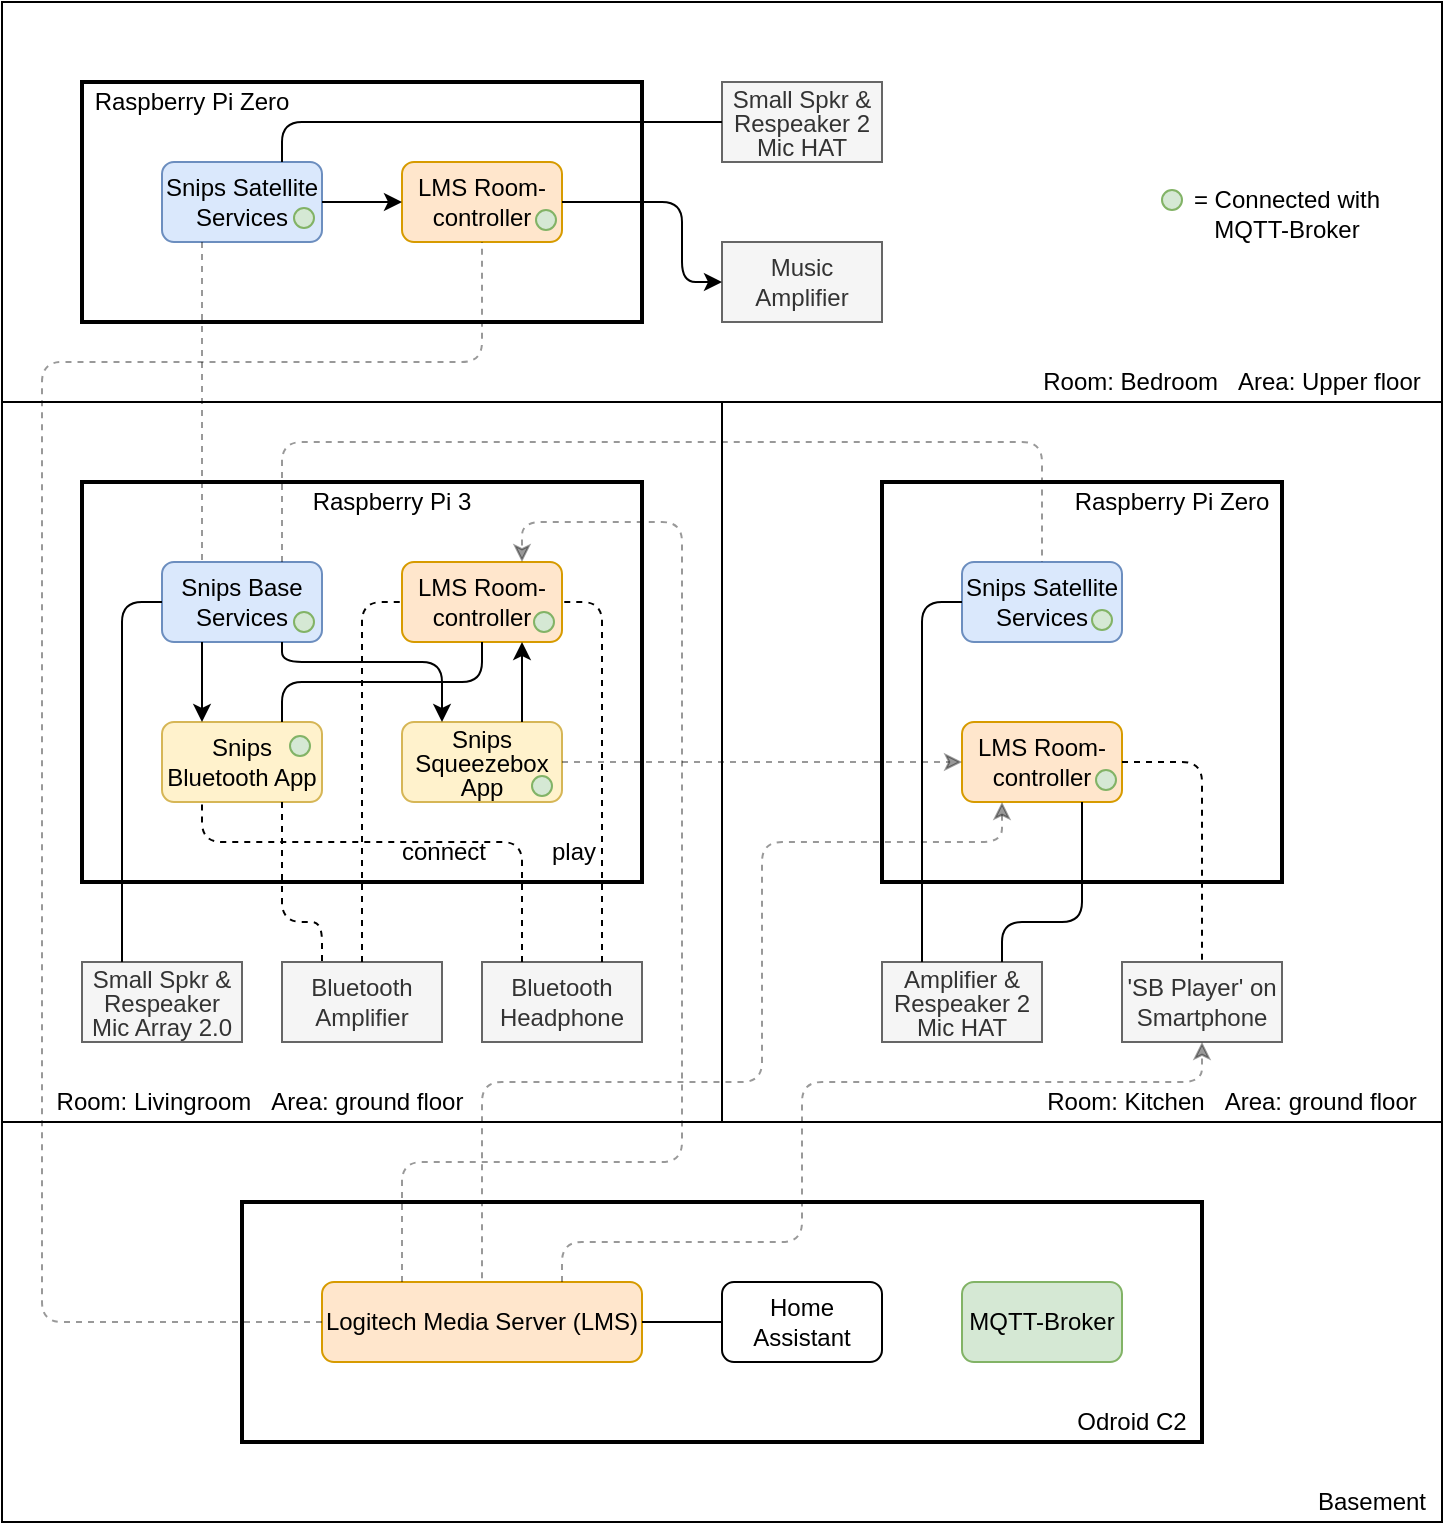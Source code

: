 <mxfile version="12.2.2" type="device" pages="1"><diagram id="OEYpBA8BCDz8dRQGIKcD" name="Seite-1"><mxGraphModel dx="1088" dy="830" grid="1" gridSize="10" guides="1" tooltips="1" connect="1" arrows="1" fold="1" page="1" pageScale="1" pageWidth="827" pageHeight="1169" math="0" shadow="0"><root><mxCell id="0"/><mxCell id="1" parent="0"/><mxCell id="KcYLOPQxv-HFteF91Miw-15" value="" style="rounded=0;whiteSpace=wrap;html=1;fillColor=none;" parent="1" vertex="1"><mxGeometry x="40" y="800" width="720" height="200" as="geometry"/></mxCell><mxCell id="KcYLOPQxv-HFteF91Miw-20" value="" style="rounded=0;whiteSpace=wrap;html=1;fillColor=none;strokeWidth=2;" parent="1" vertex="1"><mxGeometry x="160" y="840" width="480" height="120" as="geometry"/></mxCell><mxCell id="KcYLOPQxv-HFteF91Miw-2" value="" style="rounded=0;whiteSpace=wrap;html=1;fillColor=none;" parent="1" vertex="1"><mxGeometry x="400" y="440" width="360" height="360" as="geometry"/></mxCell><mxCell id="KcYLOPQxv-HFteF91Miw-1" value="" style="rounded=0;whiteSpace=wrap;html=1;fillColor=none;" parent="1" vertex="1"><mxGeometry x="40" y="440" width="360" height="360" as="geometry"/></mxCell><mxCell id="KcYLOPQxv-HFteF91Miw-3" value="Room: Livingroom&amp;nbsp; &amp;nbsp;Area: ground floor" style="text;html=1;strokeColor=none;fillColor=none;align=center;verticalAlign=middle;whiteSpace=wrap;rounded=0;" parent="1" vertex="1"><mxGeometry x="64" y="780" width="210" height="20" as="geometry"/></mxCell><mxCell id="KcYLOPQxv-HFteF91Miw-4" value="Room: Kitchen&amp;nbsp; &amp;nbsp;Area: ground floor" style="text;html=1;strokeColor=none;fillColor=none;align=center;verticalAlign=middle;whiteSpace=wrap;rounded=0;" parent="1" vertex="1"><mxGeometry x="550" y="780" width="210" height="20" as="geometry"/></mxCell><mxCell id="KcYLOPQxv-HFteF91Miw-5" value="" style="rounded=0;whiteSpace=wrap;html=1;fillColor=none;strokeWidth=2;" parent="1" vertex="1"><mxGeometry x="80" y="480" width="280" height="200" as="geometry"/></mxCell><mxCell id="KcYLOPQxv-HFteF91Miw-6" value="" style="rounded=0;whiteSpace=wrap;html=1;fillColor=none;strokeWidth=2;" parent="1" vertex="1"><mxGeometry x="480" y="480" width="200" height="200" as="geometry"/></mxCell><mxCell id="KcYLOPQxv-HFteF91Miw-7" value="Raspberry Pi 3" style="text;html=1;strokeColor=none;fillColor=none;align=center;verticalAlign=middle;whiteSpace=wrap;rounded=0;" parent="1" vertex="1"><mxGeometry x="190" y="480" width="90" height="20" as="geometry"/></mxCell><mxCell id="KcYLOPQxv-HFteF91Miw-8" value="Raspberry Pi Zero" style="text;html=1;strokeColor=none;fillColor=none;align=center;verticalAlign=middle;whiteSpace=wrap;rounded=0;" parent="1" vertex="1"><mxGeometry x="570" y="480" width="110" height="20" as="geometry"/></mxCell><mxCell id="KcYLOPQxv-HFteF91Miw-9" value="Snips Base Services" style="rounded=1;whiteSpace=wrap;html=1;fillColor=#dae8fc;strokeColor=#6c8ebf;" parent="1" vertex="1"><mxGeometry x="120" y="520" width="80" height="40" as="geometry"/></mxCell><mxCell id="KcYLOPQxv-HFteF91Miw-10" value="&lt;font style=&quot;font-size: 12px&quot;&gt;Snips Satellite Services&lt;/font&gt;" style="rounded=1;html=1;fillColor=#dae8fc;whiteSpace=wrap;spacing=1;strokeColor=#6c8ebf;" parent="1" vertex="1"><mxGeometry x="520" y="520" width="80" height="40" as="geometry"/></mxCell><mxCell id="KcYLOPQxv-HFteF91Miw-11" value="&lt;p style=&quot;line-height: 100%&quot;&gt;Small Spkr &amp;amp; Respeaker Mic Array 2.0&lt;/p&gt;" style="rounded=0;whiteSpace=wrap;html=1;fillColor=#f5f5f5;strokeColor=#666666;fontColor=#333333;" parent="1" vertex="1"><mxGeometry x="80" y="720" width="80" height="40" as="geometry"/></mxCell><mxCell id="KcYLOPQxv-HFteF91Miw-14" value="" style="endArrow=none;html=1;exitX=0;exitY=0.5;exitDx=0;exitDy=0;entryX=0.25;entryY=0;entryDx=0;entryDy=0;endFill=0;" parent="1" source="KcYLOPQxv-HFteF91Miw-9" target="KcYLOPQxv-HFteF91Miw-11" edge="1"><mxGeometry width="50" height="50" relative="1" as="geometry"><mxPoint x="40" y="870" as="sourcePoint"/><mxPoint x="90" y="820" as="targetPoint"/><Array as="points"><mxPoint x="100" y="540"/></Array></mxGeometry></mxCell><mxCell id="KcYLOPQxv-HFteF91Miw-16" value="" style="rounded=0;whiteSpace=wrap;html=1;fillColor=none;" parent="1" vertex="1"><mxGeometry x="40" y="240" width="720" height="200" as="geometry"/></mxCell><mxCell id="KcYLOPQxv-HFteF91Miw-17" value="Logitech Media Server (LMS)" style="rounded=1;whiteSpace=wrap;html=1;fillColor=#ffe6cc;strokeColor=#d79b00;" parent="1" vertex="1"><mxGeometry x="200" y="880" width="160" height="40" as="geometry"/></mxCell><mxCell id="KcYLOPQxv-HFteF91Miw-18" value="MQTT-Broker" style="rounded=1;whiteSpace=wrap;html=1;fillColor=#d5e8d4;strokeColor=#82b366;" parent="1" vertex="1"><mxGeometry x="520" y="880" width="80" height="40" as="geometry"/></mxCell><mxCell id="KcYLOPQxv-HFteF91Miw-19" value="Basement" style="text;html=1;strokeColor=none;fillColor=none;align=center;verticalAlign=middle;whiteSpace=wrap;rounded=0;" parent="1" vertex="1"><mxGeometry x="690" y="980" width="70" height="20" as="geometry"/></mxCell><mxCell id="KcYLOPQxv-HFteF91Miw-21" value="Odroid C2" style="text;html=1;strokeColor=none;fillColor=none;align=center;verticalAlign=middle;whiteSpace=wrap;rounded=0;" parent="1" vertex="1"><mxGeometry x="570" y="940" width="70" height="20" as="geometry"/></mxCell><mxCell id="KcYLOPQxv-HFteF91Miw-23" value="Bluetooth Amplifier" style="rounded=0;whiteSpace=wrap;html=1;fillColor=#f5f5f5;strokeColor=#666666;fontColor=#333333;" parent="1" vertex="1"><mxGeometry x="180" y="720" width="80" height="40" as="geometry"/></mxCell><mxCell id="KcYLOPQxv-HFteF91Miw-24" value="Bluetooth Headphone" style="rounded=0;whiteSpace=wrap;html=1;fillColor=#f5f5f5;strokeColor=#666666;fontColor=#333333;" parent="1" vertex="1"><mxGeometry x="280" y="720" width="80" height="40" as="geometry"/></mxCell><mxCell id="KcYLOPQxv-HFteF91Miw-25" value="LMS Room-controller" style="rounded=1;whiteSpace=wrap;html=1;fillColor=#ffe6cc;strokeColor=#d79b00;" parent="1" vertex="1"><mxGeometry x="240" y="520" width="80" height="40" as="geometry"/></mxCell><mxCell id="KcYLOPQxv-HFteF91Miw-27" value="&lt;p style=&quot;line-height: 100%&quot;&gt;Snips Squeezebox App&lt;/p&gt;" style="rounded=1;whiteSpace=wrap;html=1;fillColor=#fff2cc;strokeColor=#d6b656;" parent="1" vertex="1"><mxGeometry x="240" y="600" width="80" height="40" as="geometry"/></mxCell><mxCell id="KcYLOPQxv-HFteF91Miw-29" value="Snips Bluetooth App" style="rounded=1;whiteSpace=wrap;html=1;fillColor=#fff2cc;strokeColor=#d6b656;" parent="1" vertex="1"><mxGeometry x="120" y="600" width="80" height="40" as="geometry"/></mxCell><mxCell id="KcYLOPQxv-HFteF91Miw-35" value="" style="endArrow=classic;html=1;entryX=0.75;entryY=1;entryDx=0;entryDy=0;exitX=0.75;exitY=0;exitDx=0;exitDy=0;endFill=1;" parent="1" source="KcYLOPQxv-HFteF91Miw-27" target="KcYLOPQxv-HFteF91Miw-25" edge="1"><mxGeometry width="50" height="50" relative="1" as="geometry"><mxPoint x="40" y="1070" as="sourcePoint"/><mxPoint x="90" y="1020" as="targetPoint"/></mxGeometry></mxCell><mxCell id="KcYLOPQxv-HFteF91Miw-38" value="" style="endArrow=classic;html=1;exitX=0.25;exitY=1;exitDx=0;exitDy=0;entryX=0.25;entryY=0;entryDx=0;entryDy=0;endFill=1;" parent="1" source="KcYLOPQxv-HFteF91Miw-9" target="KcYLOPQxv-HFteF91Miw-29" edge="1"><mxGeometry width="50" height="50" relative="1" as="geometry"><mxPoint x="40" y="1070" as="sourcePoint"/><mxPoint x="90" y="1020" as="targetPoint"/></mxGeometry></mxCell><mxCell id="KcYLOPQxv-HFteF91Miw-39" value="" style="endArrow=classic;html=1;exitX=0.75;exitY=1;exitDx=0;exitDy=0;entryX=0.25;entryY=0;entryDx=0;entryDy=0;endFill=1;" parent="1" source="KcYLOPQxv-HFteF91Miw-9" target="KcYLOPQxv-HFteF91Miw-27" edge="1"><mxGeometry width="50" height="50" relative="1" as="geometry"><mxPoint x="40" y="1070" as="sourcePoint"/><mxPoint x="90" y="1020" as="targetPoint"/><Array as="points"><mxPoint x="180" y="570"/><mxPoint x="260" y="570"/></Array></mxGeometry></mxCell><mxCell id="KcYLOPQxv-HFteF91Miw-40" value="" style="endArrow=none;dashed=1;html=1;entryX=0;entryY=0.5;entryDx=0;entryDy=0;exitX=0.5;exitY=0;exitDx=0;exitDy=0;" parent="1" source="KcYLOPQxv-HFteF91Miw-23" target="KcYLOPQxv-HFteF91Miw-25" edge="1"><mxGeometry width="50" height="50" relative="1" as="geometry"><mxPoint x="40" y="1070" as="sourcePoint"/><mxPoint x="90" y="1020" as="targetPoint"/><Array as="points"><mxPoint x="220" y="540"/></Array></mxGeometry></mxCell><mxCell id="KcYLOPQxv-HFteF91Miw-41" value="" style="endArrow=none;dashed=1;html=1;entryX=1;entryY=0.5;entryDx=0;entryDy=0;exitX=0.75;exitY=0;exitDx=0;exitDy=0;" parent="1" source="KcYLOPQxv-HFteF91Miw-24" target="KcYLOPQxv-HFteF91Miw-25" edge="1"><mxGeometry width="50" height="50" relative="1" as="geometry"><mxPoint x="40" y="1070" as="sourcePoint"/><mxPoint x="90" y="1020" as="targetPoint"/><Array as="points"><mxPoint x="340" y="540"/></Array></mxGeometry></mxCell><mxCell id="KcYLOPQxv-HFteF91Miw-43" value="" style="endArrow=none;dashed=1;html=1;entryX=0.25;entryY=1;entryDx=0;entryDy=0;exitX=0.25;exitY=0;exitDx=0;exitDy=0;" parent="1" source="KcYLOPQxv-HFteF91Miw-24" target="KcYLOPQxv-HFteF91Miw-29" edge="1"><mxGeometry width="50" height="50" relative="1" as="geometry"><mxPoint x="40" y="1140" as="sourcePoint"/><mxPoint x="90" y="1090" as="targetPoint"/><Array as="points"><mxPoint x="300" y="660"/><mxPoint x="140" y="660"/></Array></mxGeometry></mxCell><mxCell id="KcYLOPQxv-HFteF91Miw-44" value="" style="endArrow=none;dashed=1;html=1;exitX=0.75;exitY=1;exitDx=0;exitDy=0;entryX=0.25;entryY=0;entryDx=0;entryDy=0;" parent="1" source="KcYLOPQxv-HFteF91Miw-29" target="KcYLOPQxv-HFteF91Miw-23" edge="1"><mxGeometry width="50" height="50" relative="1" as="geometry"><mxPoint x="40" y="1070" as="sourcePoint"/><mxPoint x="90" y="1020" as="targetPoint"/><Array as="points"><mxPoint x="180" y="700"/><mxPoint x="200" y="700"/></Array></mxGeometry></mxCell><mxCell id="KcYLOPQxv-HFteF91Miw-45" value="" style="endArrow=none;html=1;exitX=0.5;exitY=1;exitDx=0;exitDy=0;entryX=0.75;entryY=0;entryDx=0;entryDy=0;endFill=0;" parent="1" source="KcYLOPQxv-HFteF91Miw-25" target="KcYLOPQxv-HFteF91Miw-29" edge="1"><mxGeometry width="50" height="50" relative="1" as="geometry"><mxPoint x="40" y="1070" as="sourcePoint"/><mxPoint x="90" y="1020" as="targetPoint"/><Array as="points"><mxPoint x="280" y="580"/><mxPoint x="220" y="580"/><mxPoint x="180" y="580"/></Array></mxGeometry></mxCell><mxCell id="KcYLOPQxv-HFteF91Miw-46" value="connect" style="text;html=1;strokeColor=none;fillColor=none;align=center;verticalAlign=middle;whiteSpace=wrap;rounded=0;" parent="1" vertex="1"><mxGeometry x="236" y="660" width="50" height="10" as="geometry"/></mxCell><mxCell id="KcYLOPQxv-HFteF91Miw-48" value="play" style="text;html=1;strokeColor=none;fillColor=none;align=center;verticalAlign=middle;whiteSpace=wrap;rounded=0;" parent="1" vertex="1"><mxGeometry x="311" y="660" width="30" height="10" as="geometry"/></mxCell><mxCell id="KcYLOPQxv-HFteF91Miw-49" value="" style="endArrow=classic;dashed=1;html=1;entryX=0.75;entryY=0;entryDx=0;entryDy=0;exitX=0.25;exitY=0;exitDx=0;exitDy=0;opacity=40;endFill=1;" parent="1" source="KcYLOPQxv-HFteF91Miw-17" target="KcYLOPQxv-HFteF91Miw-25" edge="1"><mxGeometry width="50" height="50" relative="1" as="geometry"><mxPoint x="40" y="1070" as="sourcePoint"/><mxPoint x="90" y="1020" as="targetPoint"/><Array as="points"><mxPoint x="240" y="820"/><mxPoint x="380" y="820"/><mxPoint x="380" y="500"/><mxPoint x="300" y="500"/></Array></mxGeometry></mxCell><mxCell id="KcYLOPQxv-HFteF91Miw-50" value="" style="ellipse;whiteSpace=wrap;html=1;aspect=fixed;fillColor=#d5e8d4;strokeColor=#82b366;" parent="1" vertex="1"><mxGeometry x="186" y="545" width="10" height="10" as="geometry"/></mxCell><mxCell id="KcYLOPQxv-HFteF91Miw-52" value="" style="ellipse;whiteSpace=wrap;html=1;aspect=fixed;fillColor=#d5e8d4;strokeColor=#82b366;" parent="1" vertex="1"><mxGeometry x="306" y="545" width="10" height="10" as="geometry"/></mxCell><mxCell id="KcYLOPQxv-HFteF91Miw-53" value="&lt;p style=&quot;line-height: 100%&quot;&gt;Amplifier &amp;amp; Respeaker 2 Mic HAT&lt;/p&gt;" style="rounded=0;whiteSpace=wrap;html=1;fillColor=#f5f5f5;strokeColor=#666666;fontColor=#333333;" parent="1" vertex="1"><mxGeometry x="480" y="720" width="80" height="40" as="geometry"/></mxCell><mxCell id="KcYLOPQxv-HFteF91Miw-54" value="'SB Player' on Smartphone" style="rounded=0;whiteSpace=wrap;html=1;fillColor=#f5f5f5;strokeColor=#666666;fontColor=#333333;" parent="1" vertex="1"><mxGeometry x="600" y="720" width="80" height="40" as="geometry"/></mxCell><mxCell id="KcYLOPQxv-HFteF91Miw-55" value="LMS Room-controller" style="rounded=1;whiteSpace=wrap;html=1;fillColor=#ffe6cc;strokeColor=#d79b00;" parent="1" vertex="1"><mxGeometry x="520" y="600" width="80" height="40" as="geometry"/></mxCell><mxCell id="KcYLOPQxv-HFteF91Miw-56" value="" style="endArrow=classic;dashed=1;html=1;opacity=40;exitX=1;exitY=0.5;exitDx=0;exitDy=0;entryX=0;entryY=0.5;entryDx=0;entryDy=0;endFill=1;" parent="1" source="KcYLOPQxv-HFteF91Miw-27" target="KcYLOPQxv-HFteF91Miw-55" edge="1"><mxGeometry width="50" height="50" relative="1" as="geometry"><mxPoint x="40" y="1070" as="sourcePoint"/><mxPoint x="90" y="1020" as="targetPoint"/></mxGeometry></mxCell><mxCell id="KcYLOPQxv-HFteF91Miw-57" value="" style="endArrow=none;dashed=1;html=1;opacity=40;exitX=0.75;exitY=0;exitDx=0;exitDy=0;entryX=0.5;entryY=0;entryDx=0;entryDy=0;" parent="1" source="KcYLOPQxv-HFteF91Miw-9" target="KcYLOPQxv-HFteF91Miw-10" edge="1"><mxGeometry width="50" height="50" relative="1" as="geometry"><mxPoint x="40" y="1070" as="sourcePoint"/><mxPoint x="90" y="1020" as="targetPoint"/><Array as="points"><mxPoint x="180" y="460"/><mxPoint x="560" y="460"/></Array></mxGeometry></mxCell><mxCell id="KcYLOPQxv-HFteF91Miw-58" value="" style="ellipse;whiteSpace=wrap;html=1;aspect=fixed;fillColor=#d5e8d4;strokeColor=#82b366;" parent="1" vertex="1"><mxGeometry x="585" y="544" width="10" height="10" as="geometry"/></mxCell><mxCell id="KcYLOPQxv-HFteF91Miw-59" value="" style="ellipse;whiteSpace=wrap;html=1;aspect=fixed;fillColor=#d5e8d4;strokeColor=#82b366;" parent="1" vertex="1"><mxGeometry x="587" y="624" width="10" height="10" as="geometry"/></mxCell><mxCell id="KcYLOPQxv-HFteF91Miw-60" value="" style="ellipse;whiteSpace=wrap;html=1;aspect=fixed;fillColor=#d5e8d4;strokeColor=#82b366;" parent="1" vertex="1"><mxGeometry x="305" y="627" width="10" height="10" as="geometry"/></mxCell><mxCell id="KcYLOPQxv-HFteF91Miw-61" value="" style="ellipse;whiteSpace=wrap;html=1;aspect=fixed;fillColor=#d5e8d4;strokeColor=#82b366;" parent="1" vertex="1"><mxGeometry x="184" y="607" width="10" height="10" as="geometry"/></mxCell><mxCell id="KcYLOPQxv-HFteF91Miw-62" value="" style="endArrow=none;html=1;exitX=0;exitY=0.5;exitDx=0;exitDy=0;entryX=0.25;entryY=0;entryDx=0;entryDy=0;" parent="1" source="KcYLOPQxv-HFteF91Miw-10" target="KcYLOPQxv-HFteF91Miw-53" edge="1"><mxGeometry width="50" height="50" relative="1" as="geometry"><mxPoint x="40" y="1070" as="sourcePoint"/><mxPoint x="90" y="1020" as="targetPoint"/><Array as="points"><mxPoint x="500" y="540"/><mxPoint x="500" y="700"/></Array></mxGeometry></mxCell><mxCell id="KcYLOPQxv-HFteF91Miw-63" value="" style="endArrow=none;dashed=1;html=1;exitX=0.25;exitY=1;exitDx=0;exitDy=0;entryX=0.5;entryY=0;entryDx=0;entryDy=0;opacity=40;endFill=0;startArrow=classic;startFill=1;" parent="1" source="KcYLOPQxv-HFteF91Miw-55" target="KcYLOPQxv-HFteF91Miw-17" edge="1"><mxGeometry width="50" height="50" relative="1" as="geometry"><mxPoint x="40" y="1070" as="sourcePoint"/><mxPoint x="90" y="1020" as="targetPoint"/><Array as="points"><mxPoint x="540" y="660"/><mxPoint x="420" y="660"/><mxPoint x="420" y="780"/><mxPoint x="280" y="780"/></Array></mxGeometry></mxCell><mxCell id="KcYLOPQxv-HFteF91Miw-64" value="" style="endArrow=classic;dashed=1;html=1;opacity=40;exitX=0.75;exitY=0;exitDx=0;exitDy=0;entryX=0.5;entryY=1;entryDx=0;entryDy=0;endFill=1;" parent="1" source="KcYLOPQxv-HFteF91Miw-17" target="KcYLOPQxv-HFteF91Miw-54" edge="1"><mxGeometry width="50" height="50" relative="1" as="geometry"><mxPoint x="40" y="1070" as="sourcePoint"/><mxPoint x="90" y="1020" as="targetPoint"/><Array as="points"><mxPoint x="320" y="860"/><mxPoint x="400" y="860"/><mxPoint x="440" y="860"/><mxPoint x="440" y="820"/><mxPoint x="440" y="780"/><mxPoint x="640" y="780"/></Array></mxGeometry></mxCell><mxCell id="KcYLOPQxv-HFteF91Miw-65" value="" style="endArrow=none;dashed=1;html=1;exitX=1;exitY=0.5;exitDx=0;exitDy=0;entryX=0.5;entryY=0;entryDx=0;entryDy=0;edgeStyle=orthogonalEdgeStyle;comic=0;rounded=1;" parent="1" source="KcYLOPQxv-HFteF91Miw-55" target="KcYLOPQxv-HFteF91Miw-54" edge="1"><mxGeometry width="50" height="50" relative="1" as="geometry"><mxPoint x="40" y="1070" as="sourcePoint"/><mxPoint x="90" y="1020" as="targetPoint"/><Array as="points"><mxPoint x="640" y="620"/></Array></mxGeometry></mxCell><mxCell id="KcYLOPQxv-HFteF91Miw-66" value="" style="endArrow=none;html=1;entryX=0.75;entryY=1;entryDx=0;entryDy=0;exitX=0.75;exitY=0;exitDx=0;exitDy=0;" parent="1" source="KcYLOPQxv-HFteF91Miw-53" target="KcYLOPQxv-HFteF91Miw-55" edge="1"><mxGeometry width="50" height="50" relative="1" as="geometry"><mxPoint x="40" y="1070" as="sourcePoint"/><mxPoint x="90" y="1020" as="targetPoint"/><Array as="points"><mxPoint x="540" y="700"/><mxPoint x="580" y="700"/></Array></mxGeometry></mxCell><mxCell id="KcYLOPQxv-HFteF91Miw-69" value="" style="rounded=0;whiteSpace=wrap;html=1;fillColor=none;strokeWidth=2;" parent="1" vertex="1"><mxGeometry x="80" y="280" width="280" height="120" as="geometry"/></mxCell><mxCell id="KcYLOPQxv-HFteF91Miw-70" value="Home&lt;br&gt;Assistant" style="rounded=1;whiteSpace=wrap;html=1;fillColor=none;" parent="1" vertex="1"><mxGeometry x="400" y="880" width="80" height="40" as="geometry"/></mxCell><mxCell id="KcYLOPQxv-HFteF91Miw-71" value="" style="endArrow=none;html=1;entryX=0;entryY=0.5;entryDx=0;entryDy=0;exitX=1;exitY=0.5;exitDx=0;exitDy=0;" parent="1" source="KcYLOPQxv-HFteF91Miw-17" target="KcYLOPQxv-HFteF91Miw-70" edge="1"><mxGeometry width="50" height="50" relative="1" as="geometry"><mxPoint x="40" y="1070" as="sourcePoint"/><mxPoint x="90" y="1020" as="targetPoint"/></mxGeometry></mxCell><mxCell id="KcYLOPQxv-HFteF91Miw-72" value="&lt;font style=&quot;font-size: 12px&quot;&gt;Snips Satellite Services&lt;/font&gt;" style="rounded=1;html=1;fillColor=#dae8fc;whiteSpace=wrap;spacing=1;strokeColor=#6c8ebf;" parent="1" vertex="1"><mxGeometry x="120" y="320" width="80" height="40" as="geometry"/></mxCell><mxCell id="KcYLOPQxv-HFteF91Miw-73" value="" style="endArrow=none;dashed=1;html=1;exitX=0.25;exitY=1;exitDx=0;exitDy=0;entryX=0.25;entryY=0;entryDx=0;entryDy=0;opacity=40;" parent="1" source="KcYLOPQxv-HFteF91Miw-72" target="KcYLOPQxv-HFteF91Miw-9" edge="1"><mxGeometry width="50" height="50" relative="1" as="geometry"><mxPoint x="40" y="1070" as="sourcePoint"/><mxPoint x="90" y="1020" as="targetPoint"/></mxGeometry></mxCell><mxCell id="KcYLOPQxv-HFteF91Miw-74" value="" style="ellipse;whiteSpace=wrap;html=1;aspect=fixed;fillColor=#d5e8d4;strokeColor=#82b366;" parent="1" vertex="1"><mxGeometry x="186" y="343" width="10" height="10" as="geometry"/></mxCell><mxCell id="KcYLOPQxv-HFteF91Miw-75" value="LMS Room-controller" style="rounded=1;whiteSpace=wrap;html=1;fillColor=#ffe6cc;strokeColor=#d79b00;" parent="1" vertex="1"><mxGeometry x="240" y="320" width="80" height="40" as="geometry"/></mxCell><mxCell id="KcYLOPQxv-HFteF91Miw-76" value="" style="ellipse;whiteSpace=wrap;html=1;aspect=fixed;fillColor=#d5e8d4;strokeColor=#82b366;" parent="1" vertex="1"><mxGeometry x="307" y="344" width="10" height="10" as="geometry"/></mxCell><mxCell id="KcYLOPQxv-HFteF91Miw-77" value="Room: Bedroom&amp;nbsp; &amp;nbsp;Area: Upper floor" style="text;html=1;strokeColor=none;fillColor=none;align=center;verticalAlign=middle;whiteSpace=wrap;rounded=0;" parent="1" vertex="1"><mxGeometry x="550" y="420" width="210" height="20" as="geometry"/></mxCell><mxCell id="KcYLOPQxv-HFteF91Miw-78" value="" style="endArrow=none;dashed=1;html=1;opacity=40;entryX=0.5;entryY=1;entryDx=0;entryDy=0;exitX=0;exitY=0.5;exitDx=0;exitDy=0;" parent="1" source="KcYLOPQxv-HFteF91Miw-17" target="KcYLOPQxv-HFteF91Miw-75" edge="1"><mxGeometry width="50" height="50" relative="1" as="geometry"><mxPoint x="40" y="1070" as="sourcePoint"/><mxPoint x="90" y="1020" as="targetPoint"/><Array as="points"><mxPoint x="60" y="900"/><mxPoint x="60" y="420"/><mxPoint x="280" y="420"/></Array></mxGeometry></mxCell><mxCell id="KcYLOPQxv-HFteF91Miw-79" value="&lt;p style=&quot;line-height: 100%&quot;&gt;Small Spkr &amp;amp; Respeaker 2 Mic HAT&lt;/p&gt;" style="rounded=0;whiteSpace=wrap;html=1;fillColor=#f5f5f5;strokeColor=#666666;fontColor=#333333;" parent="1" vertex="1"><mxGeometry x="400" y="280" width="80" height="40" as="geometry"/></mxCell><mxCell id="KcYLOPQxv-HFteF91Miw-80" value="Music Amplifier" style="rounded=0;whiteSpace=wrap;html=1;fillColor=#f5f5f5;strokeColor=#666666;fontColor=#333333;" parent="1" vertex="1"><mxGeometry x="400" y="360" width="80" height="40" as="geometry"/></mxCell><mxCell id="KcYLOPQxv-HFteF91Miw-81" value="" style="endArrow=none;html=1;entryX=0.75;entryY=0;entryDx=0;entryDy=0;exitX=0;exitY=0.5;exitDx=0;exitDy=0;" parent="1" source="KcYLOPQxv-HFteF91Miw-79" target="KcYLOPQxv-HFteF91Miw-72" edge="1"><mxGeometry width="50" height="50" relative="1" as="geometry"><mxPoint x="40" y="1070" as="sourcePoint"/><mxPoint x="90" y="1020" as="targetPoint"/><Array as="points"><mxPoint x="180" y="300"/></Array></mxGeometry></mxCell><mxCell id="KcYLOPQxv-HFteF91Miw-82" value="" style="endArrow=classic;html=1;entryX=0;entryY=0.5;entryDx=0;entryDy=0;exitX=1;exitY=0.5;exitDx=0;exitDy=0;" parent="1" source="KcYLOPQxv-HFteF91Miw-72" target="KcYLOPQxv-HFteF91Miw-75" edge="1"><mxGeometry width="50" height="50" relative="1" as="geometry"><mxPoint x="40" y="1070" as="sourcePoint"/><mxPoint x="90" y="1020" as="targetPoint"/></mxGeometry></mxCell><mxCell id="KcYLOPQxv-HFteF91Miw-83" value="" style="endArrow=classic;html=1;entryX=0;entryY=0.5;entryDx=0;entryDy=0;exitX=1;exitY=0.5;exitDx=0;exitDy=0;" parent="1" source="KcYLOPQxv-HFteF91Miw-75" target="KcYLOPQxv-HFteF91Miw-80" edge="1"><mxGeometry width="50" height="50" relative="1" as="geometry"><mxPoint x="40" y="1070" as="sourcePoint"/><mxPoint x="90" y="1020" as="targetPoint"/><Array as="points"><mxPoint x="380" y="340"/><mxPoint x="380" y="380"/></Array></mxGeometry></mxCell><mxCell id="KcYLOPQxv-HFteF91Miw-84" value="" style="ellipse;whiteSpace=wrap;html=1;aspect=fixed;fillColor=#d5e8d4;strokeColor=#82b366;" parent="1" vertex="1"><mxGeometry x="620" y="334" width="10" height="10" as="geometry"/></mxCell><mxCell id="KcYLOPQxv-HFteF91Miw-85" value="= Connected with MQTT-Broker" style="text;html=1;strokeColor=none;fillColor=none;align=center;verticalAlign=middle;whiteSpace=wrap;rounded=0;" parent="1" vertex="1"><mxGeometry x="630" y="327" width="105" height="37" as="geometry"/></mxCell><mxCell id="KcYLOPQxv-HFteF91Miw-90" value="Raspberry Pi Zero" style="text;html=1;strokeColor=none;fillColor=none;align=center;verticalAlign=middle;whiteSpace=wrap;rounded=0;" parent="1" vertex="1"><mxGeometry x="80" y="280" width="110" height="20" as="geometry"/></mxCell></root></mxGraphModel></diagram></mxfile>
